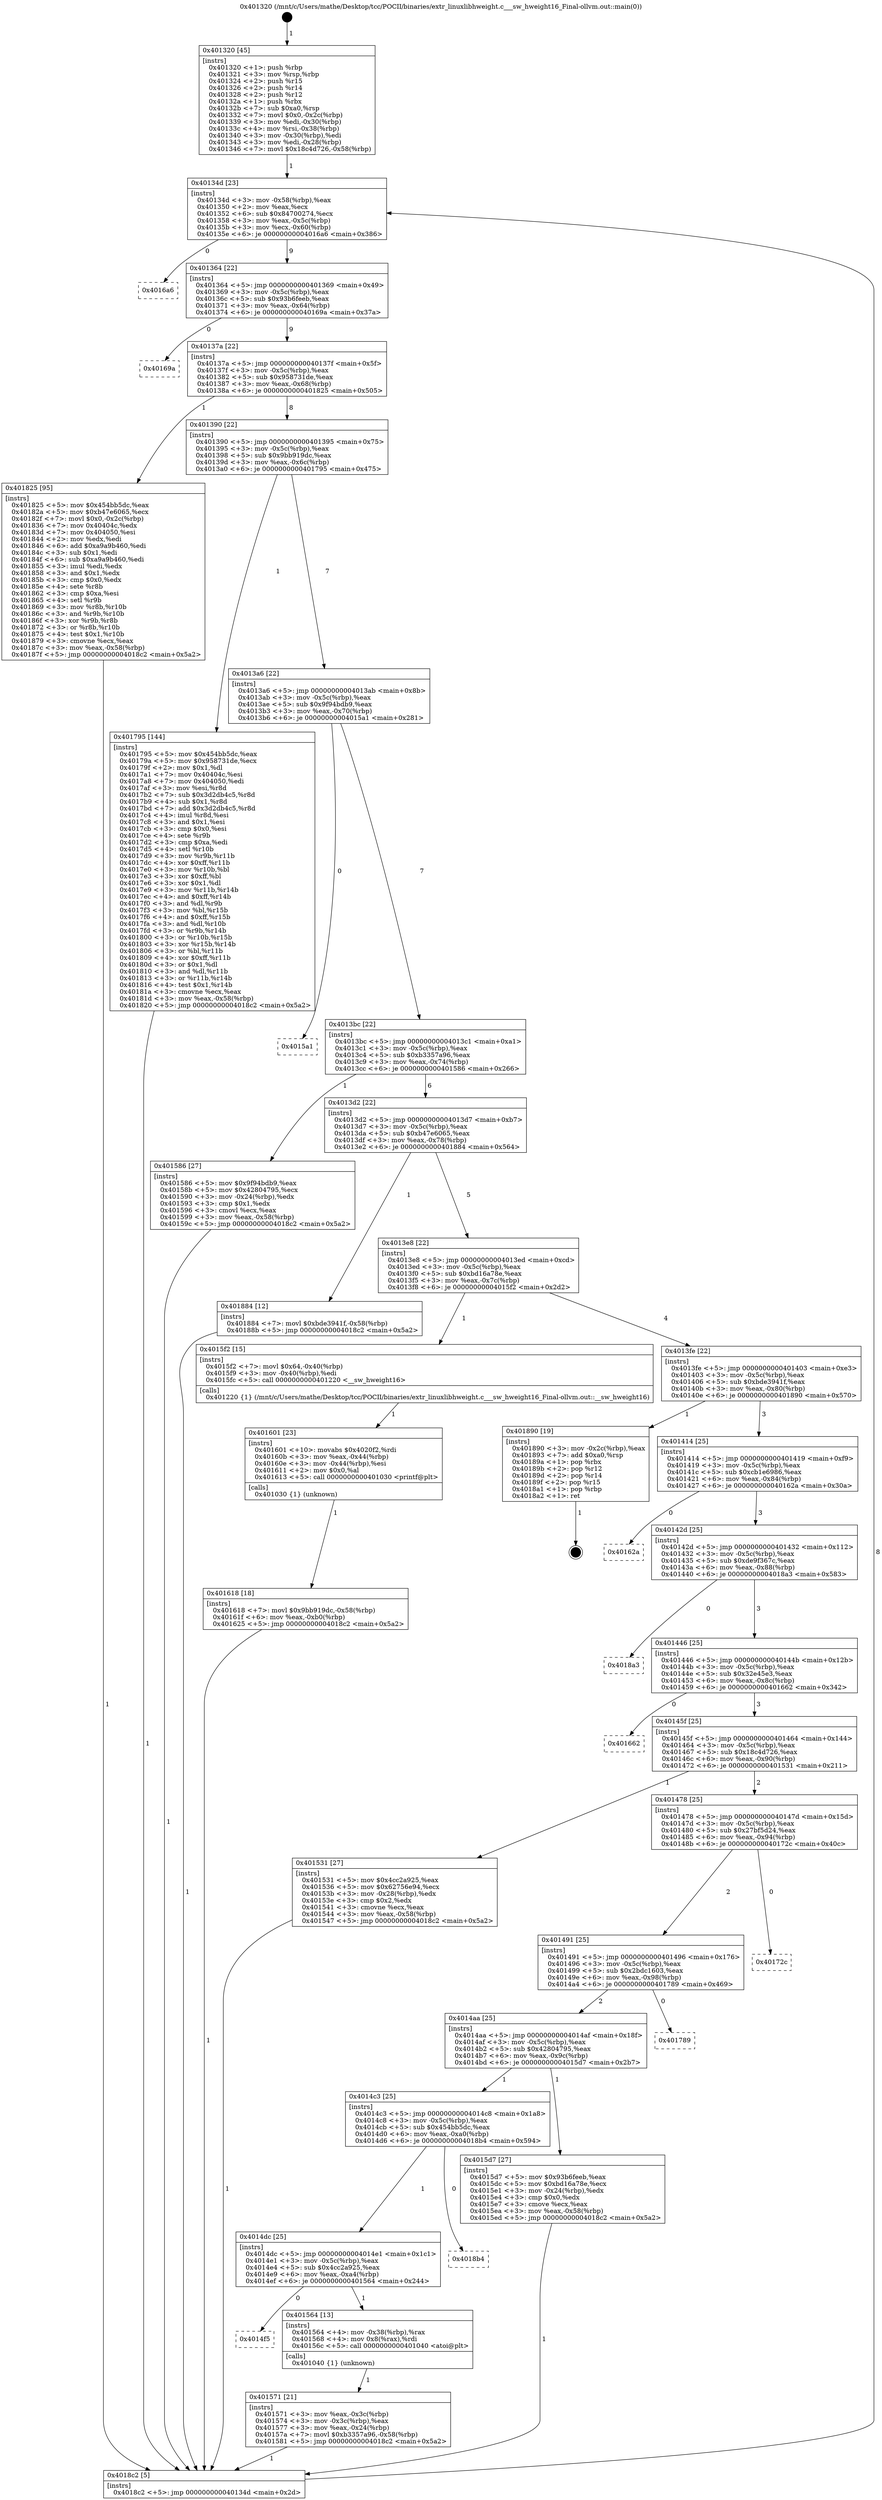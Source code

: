 digraph "0x401320" {
  label = "0x401320 (/mnt/c/Users/mathe/Desktop/tcc/POCII/binaries/extr_linuxlibhweight.c___sw_hweight16_Final-ollvm.out::main(0))"
  labelloc = "t"
  node[shape=record]

  Entry [label="",width=0.3,height=0.3,shape=circle,fillcolor=black,style=filled]
  "0x40134d" [label="{
     0x40134d [23]\l
     | [instrs]\l
     &nbsp;&nbsp;0x40134d \<+3\>: mov -0x58(%rbp),%eax\l
     &nbsp;&nbsp;0x401350 \<+2\>: mov %eax,%ecx\l
     &nbsp;&nbsp;0x401352 \<+6\>: sub $0x84700274,%ecx\l
     &nbsp;&nbsp;0x401358 \<+3\>: mov %eax,-0x5c(%rbp)\l
     &nbsp;&nbsp;0x40135b \<+3\>: mov %ecx,-0x60(%rbp)\l
     &nbsp;&nbsp;0x40135e \<+6\>: je 00000000004016a6 \<main+0x386\>\l
  }"]
  "0x4016a6" [label="{
     0x4016a6\l
  }", style=dashed]
  "0x401364" [label="{
     0x401364 [22]\l
     | [instrs]\l
     &nbsp;&nbsp;0x401364 \<+5\>: jmp 0000000000401369 \<main+0x49\>\l
     &nbsp;&nbsp;0x401369 \<+3\>: mov -0x5c(%rbp),%eax\l
     &nbsp;&nbsp;0x40136c \<+5\>: sub $0x93b6feeb,%eax\l
     &nbsp;&nbsp;0x401371 \<+3\>: mov %eax,-0x64(%rbp)\l
     &nbsp;&nbsp;0x401374 \<+6\>: je 000000000040169a \<main+0x37a\>\l
  }"]
  Exit [label="",width=0.3,height=0.3,shape=circle,fillcolor=black,style=filled,peripheries=2]
  "0x40169a" [label="{
     0x40169a\l
  }", style=dashed]
  "0x40137a" [label="{
     0x40137a [22]\l
     | [instrs]\l
     &nbsp;&nbsp;0x40137a \<+5\>: jmp 000000000040137f \<main+0x5f\>\l
     &nbsp;&nbsp;0x40137f \<+3\>: mov -0x5c(%rbp),%eax\l
     &nbsp;&nbsp;0x401382 \<+5\>: sub $0x958731de,%eax\l
     &nbsp;&nbsp;0x401387 \<+3\>: mov %eax,-0x68(%rbp)\l
     &nbsp;&nbsp;0x40138a \<+6\>: je 0000000000401825 \<main+0x505\>\l
  }"]
  "0x401618" [label="{
     0x401618 [18]\l
     | [instrs]\l
     &nbsp;&nbsp;0x401618 \<+7\>: movl $0x9bb919dc,-0x58(%rbp)\l
     &nbsp;&nbsp;0x40161f \<+6\>: mov %eax,-0xb0(%rbp)\l
     &nbsp;&nbsp;0x401625 \<+5\>: jmp 00000000004018c2 \<main+0x5a2\>\l
  }"]
  "0x401825" [label="{
     0x401825 [95]\l
     | [instrs]\l
     &nbsp;&nbsp;0x401825 \<+5\>: mov $0x454bb5dc,%eax\l
     &nbsp;&nbsp;0x40182a \<+5\>: mov $0xb47e6065,%ecx\l
     &nbsp;&nbsp;0x40182f \<+7\>: movl $0x0,-0x2c(%rbp)\l
     &nbsp;&nbsp;0x401836 \<+7\>: mov 0x40404c,%edx\l
     &nbsp;&nbsp;0x40183d \<+7\>: mov 0x404050,%esi\l
     &nbsp;&nbsp;0x401844 \<+2\>: mov %edx,%edi\l
     &nbsp;&nbsp;0x401846 \<+6\>: add $0xa9a9b460,%edi\l
     &nbsp;&nbsp;0x40184c \<+3\>: sub $0x1,%edi\l
     &nbsp;&nbsp;0x40184f \<+6\>: sub $0xa9a9b460,%edi\l
     &nbsp;&nbsp;0x401855 \<+3\>: imul %edi,%edx\l
     &nbsp;&nbsp;0x401858 \<+3\>: and $0x1,%edx\l
     &nbsp;&nbsp;0x40185b \<+3\>: cmp $0x0,%edx\l
     &nbsp;&nbsp;0x40185e \<+4\>: sete %r8b\l
     &nbsp;&nbsp;0x401862 \<+3\>: cmp $0xa,%esi\l
     &nbsp;&nbsp;0x401865 \<+4\>: setl %r9b\l
     &nbsp;&nbsp;0x401869 \<+3\>: mov %r8b,%r10b\l
     &nbsp;&nbsp;0x40186c \<+3\>: and %r9b,%r10b\l
     &nbsp;&nbsp;0x40186f \<+3\>: xor %r9b,%r8b\l
     &nbsp;&nbsp;0x401872 \<+3\>: or %r8b,%r10b\l
     &nbsp;&nbsp;0x401875 \<+4\>: test $0x1,%r10b\l
     &nbsp;&nbsp;0x401879 \<+3\>: cmovne %ecx,%eax\l
     &nbsp;&nbsp;0x40187c \<+3\>: mov %eax,-0x58(%rbp)\l
     &nbsp;&nbsp;0x40187f \<+5\>: jmp 00000000004018c2 \<main+0x5a2\>\l
  }"]
  "0x401390" [label="{
     0x401390 [22]\l
     | [instrs]\l
     &nbsp;&nbsp;0x401390 \<+5\>: jmp 0000000000401395 \<main+0x75\>\l
     &nbsp;&nbsp;0x401395 \<+3\>: mov -0x5c(%rbp),%eax\l
     &nbsp;&nbsp;0x401398 \<+5\>: sub $0x9bb919dc,%eax\l
     &nbsp;&nbsp;0x40139d \<+3\>: mov %eax,-0x6c(%rbp)\l
     &nbsp;&nbsp;0x4013a0 \<+6\>: je 0000000000401795 \<main+0x475\>\l
  }"]
  "0x401601" [label="{
     0x401601 [23]\l
     | [instrs]\l
     &nbsp;&nbsp;0x401601 \<+10\>: movabs $0x4020f2,%rdi\l
     &nbsp;&nbsp;0x40160b \<+3\>: mov %eax,-0x44(%rbp)\l
     &nbsp;&nbsp;0x40160e \<+3\>: mov -0x44(%rbp),%esi\l
     &nbsp;&nbsp;0x401611 \<+2\>: mov $0x0,%al\l
     &nbsp;&nbsp;0x401613 \<+5\>: call 0000000000401030 \<printf@plt\>\l
     | [calls]\l
     &nbsp;&nbsp;0x401030 \{1\} (unknown)\l
  }"]
  "0x401795" [label="{
     0x401795 [144]\l
     | [instrs]\l
     &nbsp;&nbsp;0x401795 \<+5\>: mov $0x454bb5dc,%eax\l
     &nbsp;&nbsp;0x40179a \<+5\>: mov $0x958731de,%ecx\l
     &nbsp;&nbsp;0x40179f \<+2\>: mov $0x1,%dl\l
     &nbsp;&nbsp;0x4017a1 \<+7\>: mov 0x40404c,%esi\l
     &nbsp;&nbsp;0x4017a8 \<+7\>: mov 0x404050,%edi\l
     &nbsp;&nbsp;0x4017af \<+3\>: mov %esi,%r8d\l
     &nbsp;&nbsp;0x4017b2 \<+7\>: sub $0x3d2db4c5,%r8d\l
     &nbsp;&nbsp;0x4017b9 \<+4\>: sub $0x1,%r8d\l
     &nbsp;&nbsp;0x4017bd \<+7\>: add $0x3d2db4c5,%r8d\l
     &nbsp;&nbsp;0x4017c4 \<+4\>: imul %r8d,%esi\l
     &nbsp;&nbsp;0x4017c8 \<+3\>: and $0x1,%esi\l
     &nbsp;&nbsp;0x4017cb \<+3\>: cmp $0x0,%esi\l
     &nbsp;&nbsp;0x4017ce \<+4\>: sete %r9b\l
     &nbsp;&nbsp;0x4017d2 \<+3\>: cmp $0xa,%edi\l
     &nbsp;&nbsp;0x4017d5 \<+4\>: setl %r10b\l
     &nbsp;&nbsp;0x4017d9 \<+3\>: mov %r9b,%r11b\l
     &nbsp;&nbsp;0x4017dc \<+4\>: xor $0xff,%r11b\l
     &nbsp;&nbsp;0x4017e0 \<+3\>: mov %r10b,%bl\l
     &nbsp;&nbsp;0x4017e3 \<+3\>: xor $0xff,%bl\l
     &nbsp;&nbsp;0x4017e6 \<+3\>: xor $0x1,%dl\l
     &nbsp;&nbsp;0x4017e9 \<+3\>: mov %r11b,%r14b\l
     &nbsp;&nbsp;0x4017ec \<+4\>: and $0xff,%r14b\l
     &nbsp;&nbsp;0x4017f0 \<+3\>: and %dl,%r9b\l
     &nbsp;&nbsp;0x4017f3 \<+3\>: mov %bl,%r15b\l
     &nbsp;&nbsp;0x4017f6 \<+4\>: and $0xff,%r15b\l
     &nbsp;&nbsp;0x4017fa \<+3\>: and %dl,%r10b\l
     &nbsp;&nbsp;0x4017fd \<+3\>: or %r9b,%r14b\l
     &nbsp;&nbsp;0x401800 \<+3\>: or %r10b,%r15b\l
     &nbsp;&nbsp;0x401803 \<+3\>: xor %r15b,%r14b\l
     &nbsp;&nbsp;0x401806 \<+3\>: or %bl,%r11b\l
     &nbsp;&nbsp;0x401809 \<+4\>: xor $0xff,%r11b\l
     &nbsp;&nbsp;0x40180d \<+3\>: or $0x1,%dl\l
     &nbsp;&nbsp;0x401810 \<+3\>: and %dl,%r11b\l
     &nbsp;&nbsp;0x401813 \<+3\>: or %r11b,%r14b\l
     &nbsp;&nbsp;0x401816 \<+4\>: test $0x1,%r14b\l
     &nbsp;&nbsp;0x40181a \<+3\>: cmovne %ecx,%eax\l
     &nbsp;&nbsp;0x40181d \<+3\>: mov %eax,-0x58(%rbp)\l
     &nbsp;&nbsp;0x401820 \<+5\>: jmp 00000000004018c2 \<main+0x5a2\>\l
  }"]
  "0x4013a6" [label="{
     0x4013a6 [22]\l
     | [instrs]\l
     &nbsp;&nbsp;0x4013a6 \<+5\>: jmp 00000000004013ab \<main+0x8b\>\l
     &nbsp;&nbsp;0x4013ab \<+3\>: mov -0x5c(%rbp),%eax\l
     &nbsp;&nbsp;0x4013ae \<+5\>: sub $0x9f94bdb9,%eax\l
     &nbsp;&nbsp;0x4013b3 \<+3\>: mov %eax,-0x70(%rbp)\l
     &nbsp;&nbsp;0x4013b6 \<+6\>: je 00000000004015a1 \<main+0x281\>\l
  }"]
  "0x401571" [label="{
     0x401571 [21]\l
     | [instrs]\l
     &nbsp;&nbsp;0x401571 \<+3\>: mov %eax,-0x3c(%rbp)\l
     &nbsp;&nbsp;0x401574 \<+3\>: mov -0x3c(%rbp),%eax\l
     &nbsp;&nbsp;0x401577 \<+3\>: mov %eax,-0x24(%rbp)\l
     &nbsp;&nbsp;0x40157a \<+7\>: movl $0xb3357a96,-0x58(%rbp)\l
     &nbsp;&nbsp;0x401581 \<+5\>: jmp 00000000004018c2 \<main+0x5a2\>\l
  }"]
  "0x4015a1" [label="{
     0x4015a1\l
  }", style=dashed]
  "0x4013bc" [label="{
     0x4013bc [22]\l
     | [instrs]\l
     &nbsp;&nbsp;0x4013bc \<+5\>: jmp 00000000004013c1 \<main+0xa1\>\l
     &nbsp;&nbsp;0x4013c1 \<+3\>: mov -0x5c(%rbp),%eax\l
     &nbsp;&nbsp;0x4013c4 \<+5\>: sub $0xb3357a96,%eax\l
     &nbsp;&nbsp;0x4013c9 \<+3\>: mov %eax,-0x74(%rbp)\l
     &nbsp;&nbsp;0x4013cc \<+6\>: je 0000000000401586 \<main+0x266\>\l
  }"]
  "0x4014f5" [label="{
     0x4014f5\l
  }", style=dashed]
  "0x401586" [label="{
     0x401586 [27]\l
     | [instrs]\l
     &nbsp;&nbsp;0x401586 \<+5\>: mov $0x9f94bdb9,%eax\l
     &nbsp;&nbsp;0x40158b \<+5\>: mov $0x42804795,%ecx\l
     &nbsp;&nbsp;0x401590 \<+3\>: mov -0x24(%rbp),%edx\l
     &nbsp;&nbsp;0x401593 \<+3\>: cmp $0x1,%edx\l
     &nbsp;&nbsp;0x401596 \<+3\>: cmovl %ecx,%eax\l
     &nbsp;&nbsp;0x401599 \<+3\>: mov %eax,-0x58(%rbp)\l
     &nbsp;&nbsp;0x40159c \<+5\>: jmp 00000000004018c2 \<main+0x5a2\>\l
  }"]
  "0x4013d2" [label="{
     0x4013d2 [22]\l
     | [instrs]\l
     &nbsp;&nbsp;0x4013d2 \<+5\>: jmp 00000000004013d7 \<main+0xb7\>\l
     &nbsp;&nbsp;0x4013d7 \<+3\>: mov -0x5c(%rbp),%eax\l
     &nbsp;&nbsp;0x4013da \<+5\>: sub $0xb47e6065,%eax\l
     &nbsp;&nbsp;0x4013df \<+3\>: mov %eax,-0x78(%rbp)\l
     &nbsp;&nbsp;0x4013e2 \<+6\>: je 0000000000401884 \<main+0x564\>\l
  }"]
  "0x401564" [label="{
     0x401564 [13]\l
     | [instrs]\l
     &nbsp;&nbsp;0x401564 \<+4\>: mov -0x38(%rbp),%rax\l
     &nbsp;&nbsp;0x401568 \<+4\>: mov 0x8(%rax),%rdi\l
     &nbsp;&nbsp;0x40156c \<+5\>: call 0000000000401040 \<atoi@plt\>\l
     | [calls]\l
     &nbsp;&nbsp;0x401040 \{1\} (unknown)\l
  }"]
  "0x401884" [label="{
     0x401884 [12]\l
     | [instrs]\l
     &nbsp;&nbsp;0x401884 \<+7\>: movl $0xbde3941f,-0x58(%rbp)\l
     &nbsp;&nbsp;0x40188b \<+5\>: jmp 00000000004018c2 \<main+0x5a2\>\l
  }"]
  "0x4013e8" [label="{
     0x4013e8 [22]\l
     | [instrs]\l
     &nbsp;&nbsp;0x4013e8 \<+5\>: jmp 00000000004013ed \<main+0xcd\>\l
     &nbsp;&nbsp;0x4013ed \<+3\>: mov -0x5c(%rbp),%eax\l
     &nbsp;&nbsp;0x4013f0 \<+5\>: sub $0xbd16a78e,%eax\l
     &nbsp;&nbsp;0x4013f5 \<+3\>: mov %eax,-0x7c(%rbp)\l
     &nbsp;&nbsp;0x4013f8 \<+6\>: je 00000000004015f2 \<main+0x2d2\>\l
  }"]
  "0x4014dc" [label="{
     0x4014dc [25]\l
     | [instrs]\l
     &nbsp;&nbsp;0x4014dc \<+5\>: jmp 00000000004014e1 \<main+0x1c1\>\l
     &nbsp;&nbsp;0x4014e1 \<+3\>: mov -0x5c(%rbp),%eax\l
     &nbsp;&nbsp;0x4014e4 \<+5\>: sub $0x4cc2a925,%eax\l
     &nbsp;&nbsp;0x4014e9 \<+6\>: mov %eax,-0xa4(%rbp)\l
     &nbsp;&nbsp;0x4014ef \<+6\>: je 0000000000401564 \<main+0x244\>\l
  }"]
  "0x4015f2" [label="{
     0x4015f2 [15]\l
     | [instrs]\l
     &nbsp;&nbsp;0x4015f2 \<+7\>: movl $0x64,-0x40(%rbp)\l
     &nbsp;&nbsp;0x4015f9 \<+3\>: mov -0x40(%rbp),%edi\l
     &nbsp;&nbsp;0x4015fc \<+5\>: call 0000000000401220 \<__sw_hweight16\>\l
     | [calls]\l
     &nbsp;&nbsp;0x401220 \{1\} (/mnt/c/Users/mathe/Desktop/tcc/POCII/binaries/extr_linuxlibhweight.c___sw_hweight16_Final-ollvm.out::__sw_hweight16)\l
  }"]
  "0x4013fe" [label="{
     0x4013fe [22]\l
     | [instrs]\l
     &nbsp;&nbsp;0x4013fe \<+5\>: jmp 0000000000401403 \<main+0xe3\>\l
     &nbsp;&nbsp;0x401403 \<+3\>: mov -0x5c(%rbp),%eax\l
     &nbsp;&nbsp;0x401406 \<+5\>: sub $0xbde3941f,%eax\l
     &nbsp;&nbsp;0x40140b \<+3\>: mov %eax,-0x80(%rbp)\l
     &nbsp;&nbsp;0x40140e \<+6\>: je 0000000000401890 \<main+0x570\>\l
  }"]
  "0x4018b4" [label="{
     0x4018b4\l
  }", style=dashed]
  "0x401890" [label="{
     0x401890 [19]\l
     | [instrs]\l
     &nbsp;&nbsp;0x401890 \<+3\>: mov -0x2c(%rbp),%eax\l
     &nbsp;&nbsp;0x401893 \<+7\>: add $0xa0,%rsp\l
     &nbsp;&nbsp;0x40189a \<+1\>: pop %rbx\l
     &nbsp;&nbsp;0x40189b \<+2\>: pop %r12\l
     &nbsp;&nbsp;0x40189d \<+2\>: pop %r14\l
     &nbsp;&nbsp;0x40189f \<+2\>: pop %r15\l
     &nbsp;&nbsp;0x4018a1 \<+1\>: pop %rbp\l
     &nbsp;&nbsp;0x4018a2 \<+1\>: ret\l
  }"]
  "0x401414" [label="{
     0x401414 [25]\l
     | [instrs]\l
     &nbsp;&nbsp;0x401414 \<+5\>: jmp 0000000000401419 \<main+0xf9\>\l
     &nbsp;&nbsp;0x401419 \<+3\>: mov -0x5c(%rbp),%eax\l
     &nbsp;&nbsp;0x40141c \<+5\>: sub $0xcb1e6986,%eax\l
     &nbsp;&nbsp;0x401421 \<+6\>: mov %eax,-0x84(%rbp)\l
     &nbsp;&nbsp;0x401427 \<+6\>: je 000000000040162a \<main+0x30a\>\l
  }"]
  "0x4014c3" [label="{
     0x4014c3 [25]\l
     | [instrs]\l
     &nbsp;&nbsp;0x4014c3 \<+5\>: jmp 00000000004014c8 \<main+0x1a8\>\l
     &nbsp;&nbsp;0x4014c8 \<+3\>: mov -0x5c(%rbp),%eax\l
     &nbsp;&nbsp;0x4014cb \<+5\>: sub $0x454bb5dc,%eax\l
     &nbsp;&nbsp;0x4014d0 \<+6\>: mov %eax,-0xa0(%rbp)\l
     &nbsp;&nbsp;0x4014d6 \<+6\>: je 00000000004018b4 \<main+0x594\>\l
  }"]
  "0x40162a" [label="{
     0x40162a\l
  }", style=dashed]
  "0x40142d" [label="{
     0x40142d [25]\l
     | [instrs]\l
     &nbsp;&nbsp;0x40142d \<+5\>: jmp 0000000000401432 \<main+0x112\>\l
     &nbsp;&nbsp;0x401432 \<+3\>: mov -0x5c(%rbp),%eax\l
     &nbsp;&nbsp;0x401435 \<+5\>: sub $0xde9f367c,%eax\l
     &nbsp;&nbsp;0x40143a \<+6\>: mov %eax,-0x88(%rbp)\l
     &nbsp;&nbsp;0x401440 \<+6\>: je 00000000004018a3 \<main+0x583\>\l
  }"]
  "0x4015d7" [label="{
     0x4015d7 [27]\l
     | [instrs]\l
     &nbsp;&nbsp;0x4015d7 \<+5\>: mov $0x93b6feeb,%eax\l
     &nbsp;&nbsp;0x4015dc \<+5\>: mov $0xbd16a78e,%ecx\l
     &nbsp;&nbsp;0x4015e1 \<+3\>: mov -0x24(%rbp),%edx\l
     &nbsp;&nbsp;0x4015e4 \<+3\>: cmp $0x0,%edx\l
     &nbsp;&nbsp;0x4015e7 \<+3\>: cmove %ecx,%eax\l
     &nbsp;&nbsp;0x4015ea \<+3\>: mov %eax,-0x58(%rbp)\l
     &nbsp;&nbsp;0x4015ed \<+5\>: jmp 00000000004018c2 \<main+0x5a2\>\l
  }"]
  "0x4018a3" [label="{
     0x4018a3\l
  }", style=dashed]
  "0x401446" [label="{
     0x401446 [25]\l
     | [instrs]\l
     &nbsp;&nbsp;0x401446 \<+5\>: jmp 000000000040144b \<main+0x12b\>\l
     &nbsp;&nbsp;0x40144b \<+3\>: mov -0x5c(%rbp),%eax\l
     &nbsp;&nbsp;0x40144e \<+5\>: sub $0x32e45e3,%eax\l
     &nbsp;&nbsp;0x401453 \<+6\>: mov %eax,-0x8c(%rbp)\l
     &nbsp;&nbsp;0x401459 \<+6\>: je 0000000000401662 \<main+0x342\>\l
  }"]
  "0x4014aa" [label="{
     0x4014aa [25]\l
     | [instrs]\l
     &nbsp;&nbsp;0x4014aa \<+5\>: jmp 00000000004014af \<main+0x18f\>\l
     &nbsp;&nbsp;0x4014af \<+3\>: mov -0x5c(%rbp),%eax\l
     &nbsp;&nbsp;0x4014b2 \<+5\>: sub $0x42804795,%eax\l
     &nbsp;&nbsp;0x4014b7 \<+6\>: mov %eax,-0x9c(%rbp)\l
     &nbsp;&nbsp;0x4014bd \<+6\>: je 00000000004015d7 \<main+0x2b7\>\l
  }"]
  "0x401662" [label="{
     0x401662\l
  }", style=dashed]
  "0x40145f" [label="{
     0x40145f [25]\l
     | [instrs]\l
     &nbsp;&nbsp;0x40145f \<+5\>: jmp 0000000000401464 \<main+0x144\>\l
     &nbsp;&nbsp;0x401464 \<+3\>: mov -0x5c(%rbp),%eax\l
     &nbsp;&nbsp;0x401467 \<+5\>: sub $0x18c4d726,%eax\l
     &nbsp;&nbsp;0x40146c \<+6\>: mov %eax,-0x90(%rbp)\l
     &nbsp;&nbsp;0x401472 \<+6\>: je 0000000000401531 \<main+0x211\>\l
  }"]
  "0x401789" [label="{
     0x401789\l
  }", style=dashed]
  "0x401531" [label="{
     0x401531 [27]\l
     | [instrs]\l
     &nbsp;&nbsp;0x401531 \<+5\>: mov $0x4cc2a925,%eax\l
     &nbsp;&nbsp;0x401536 \<+5\>: mov $0x62756e94,%ecx\l
     &nbsp;&nbsp;0x40153b \<+3\>: mov -0x28(%rbp),%edx\l
     &nbsp;&nbsp;0x40153e \<+3\>: cmp $0x2,%edx\l
     &nbsp;&nbsp;0x401541 \<+3\>: cmovne %ecx,%eax\l
     &nbsp;&nbsp;0x401544 \<+3\>: mov %eax,-0x58(%rbp)\l
     &nbsp;&nbsp;0x401547 \<+5\>: jmp 00000000004018c2 \<main+0x5a2\>\l
  }"]
  "0x401478" [label="{
     0x401478 [25]\l
     | [instrs]\l
     &nbsp;&nbsp;0x401478 \<+5\>: jmp 000000000040147d \<main+0x15d\>\l
     &nbsp;&nbsp;0x40147d \<+3\>: mov -0x5c(%rbp),%eax\l
     &nbsp;&nbsp;0x401480 \<+5\>: sub $0x27bf5d24,%eax\l
     &nbsp;&nbsp;0x401485 \<+6\>: mov %eax,-0x94(%rbp)\l
     &nbsp;&nbsp;0x40148b \<+6\>: je 000000000040172c \<main+0x40c\>\l
  }"]
  "0x4018c2" [label="{
     0x4018c2 [5]\l
     | [instrs]\l
     &nbsp;&nbsp;0x4018c2 \<+5\>: jmp 000000000040134d \<main+0x2d\>\l
  }"]
  "0x401320" [label="{
     0x401320 [45]\l
     | [instrs]\l
     &nbsp;&nbsp;0x401320 \<+1\>: push %rbp\l
     &nbsp;&nbsp;0x401321 \<+3\>: mov %rsp,%rbp\l
     &nbsp;&nbsp;0x401324 \<+2\>: push %r15\l
     &nbsp;&nbsp;0x401326 \<+2\>: push %r14\l
     &nbsp;&nbsp;0x401328 \<+2\>: push %r12\l
     &nbsp;&nbsp;0x40132a \<+1\>: push %rbx\l
     &nbsp;&nbsp;0x40132b \<+7\>: sub $0xa0,%rsp\l
     &nbsp;&nbsp;0x401332 \<+7\>: movl $0x0,-0x2c(%rbp)\l
     &nbsp;&nbsp;0x401339 \<+3\>: mov %edi,-0x30(%rbp)\l
     &nbsp;&nbsp;0x40133c \<+4\>: mov %rsi,-0x38(%rbp)\l
     &nbsp;&nbsp;0x401340 \<+3\>: mov -0x30(%rbp),%edi\l
     &nbsp;&nbsp;0x401343 \<+3\>: mov %edi,-0x28(%rbp)\l
     &nbsp;&nbsp;0x401346 \<+7\>: movl $0x18c4d726,-0x58(%rbp)\l
  }"]
  "0x401491" [label="{
     0x401491 [25]\l
     | [instrs]\l
     &nbsp;&nbsp;0x401491 \<+5\>: jmp 0000000000401496 \<main+0x176\>\l
     &nbsp;&nbsp;0x401496 \<+3\>: mov -0x5c(%rbp),%eax\l
     &nbsp;&nbsp;0x401499 \<+5\>: sub $0x2bdc1603,%eax\l
     &nbsp;&nbsp;0x40149e \<+6\>: mov %eax,-0x98(%rbp)\l
     &nbsp;&nbsp;0x4014a4 \<+6\>: je 0000000000401789 \<main+0x469\>\l
  }"]
  "0x40172c" [label="{
     0x40172c\l
  }", style=dashed]
  Entry -> "0x401320" [label=" 1"]
  "0x40134d" -> "0x4016a6" [label=" 0"]
  "0x40134d" -> "0x401364" [label=" 9"]
  "0x401890" -> Exit [label=" 1"]
  "0x401364" -> "0x40169a" [label=" 0"]
  "0x401364" -> "0x40137a" [label=" 9"]
  "0x401884" -> "0x4018c2" [label=" 1"]
  "0x40137a" -> "0x401825" [label=" 1"]
  "0x40137a" -> "0x401390" [label=" 8"]
  "0x401825" -> "0x4018c2" [label=" 1"]
  "0x401390" -> "0x401795" [label=" 1"]
  "0x401390" -> "0x4013a6" [label=" 7"]
  "0x401795" -> "0x4018c2" [label=" 1"]
  "0x4013a6" -> "0x4015a1" [label=" 0"]
  "0x4013a6" -> "0x4013bc" [label=" 7"]
  "0x401618" -> "0x4018c2" [label=" 1"]
  "0x4013bc" -> "0x401586" [label=" 1"]
  "0x4013bc" -> "0x4013d2" [label=" 6"]
  "0x401601" -> "0x401618" [label=" 1"]
  "0x4013d2" -> "0x401884" [label=" 1"]
  "0x4013d2" -> "0x4013e8" [label=" 5"]
  "0x4015f2" -> "0x401601" [label=" 1"]
  "0x4013e8" -> "0x4015f2" [label=" 1"]
  "0x4013e8" -> "0x4013fe" [label=" 4"]
  "0x401586" -> "0x4018c2" [label=" 1"]
  "0x4013fe" -> "0x401890" [label=" 1"]
  "0x4013fe" -> "0x401414" [label=" 3"]
  "0x401571" -> "0x4018c2" [label=" 1"]
  "0x401414" -> "0x40162a" [label=" 0"]
  "0x401414" -> "0x40142d" [label=" 3"]
  "0x4014dc" -> "0x4014f5" [label=" 0"]
  "0x40142d" -> "0x4018a3" [label=" 0"]
  "0x40142d" -> "0x401446" [label=" 3"]
  "0x4014dc" -> "0x401564" [label=" 1"]
  "0x401446" -> "0x401662" [label=" 0"]
  "0x401446" -> "0x40145f" [label=" 3"]
  "0x4014c3" -> "0x4014dc" [label=" 1"]
  "0x40145f" -> "0x401531" [label=" 1"]
  "0x40145f" -> "0x401478" [label=" 2"]
  "0x401531" -> "0x4018c2" [label=" 1"]
  "0x401320" -> "0x40134d" [label=" 1"]
  "0x4018c2" -> "0x40134d" [label=" 8"]
  "0x4014c3" -> "0x4018b4" [label=" 0"]
  "0x401478" -> "0x40172c" [label=" 0"]
  "0x401478" -> "0x401491" [label=" 2"]
  "0x401564" -> "0x401571" [label=" 1"]
  "0x401491" -> "0x401789" [label=" 0"]
  "0x401491" -> "0x4014aa" [label=" 2"]
  "0x4015d7" -> "0x4018c2" [label=" 1"]
  "0x4014aa" -> "0x4015d7" [label=" 1"]
  "0x4014aa" -> "0x4014c3" [label=" 1"]
}
